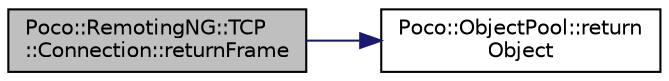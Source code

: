digraph "Poco::RemotingNG::TCP::Connection::returnFrame"
{
 // LATEX_PDF_SIZE
  edge [fontname="Helvetica",fontsize="10",labelfontname="Helvetica",labelfontsize="10"];
  node [fontname="Helvetica",fontsize="10",shape=record];
  rankdir="LR";
  Node1 [label="Poco::RemotingNG::TCP\l::Connection::returnFrame",height=0.2,width=0.4,color="black", fillcolor="grey75", style="filled", fontcolor="black",tooltip=" "];
  Node1 -> Node2 [color="midnightblue",fontsize="10",style="solid"];
  Node2 [label="Poco::ObjectPool::return\lObject",height=0.2,width=0.4,color="black", fillcolor="white", style="filled",URL="$classPoco_1_1ObjectPool.html#a9e184168182b3ad47de348f56dc8a83b",tooltip="Returns an object to the pool."];
}

